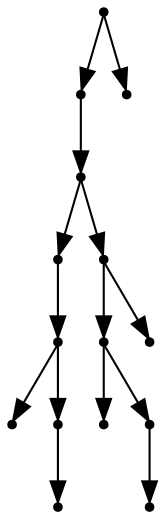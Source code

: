 digraph {
  14 [shape=point];
  12 [shape=point];
  11 [shape=point];
  4 [shape=point];
  3 [shape=point];
  0 [shape=point];
  2 [shape=point];
  1 [shape=point];
  10 [shape=point];
  8 [shape=point];
  5 [shape=point];
  7 [shape=point];
  6 [shape=point];
  9 [shape=point];
  13 [shape=point];
14 -> 12;
12 -> 11;
11 -> 4;
4 -> 3;
3 -> 0;
3 -> 2;
2 -> 1;
11 -> 10;
10 -> 8;
8 -> 5;
8 -> 7;
7 -> 6;
10 -> 9;
14 -> 13;
}
